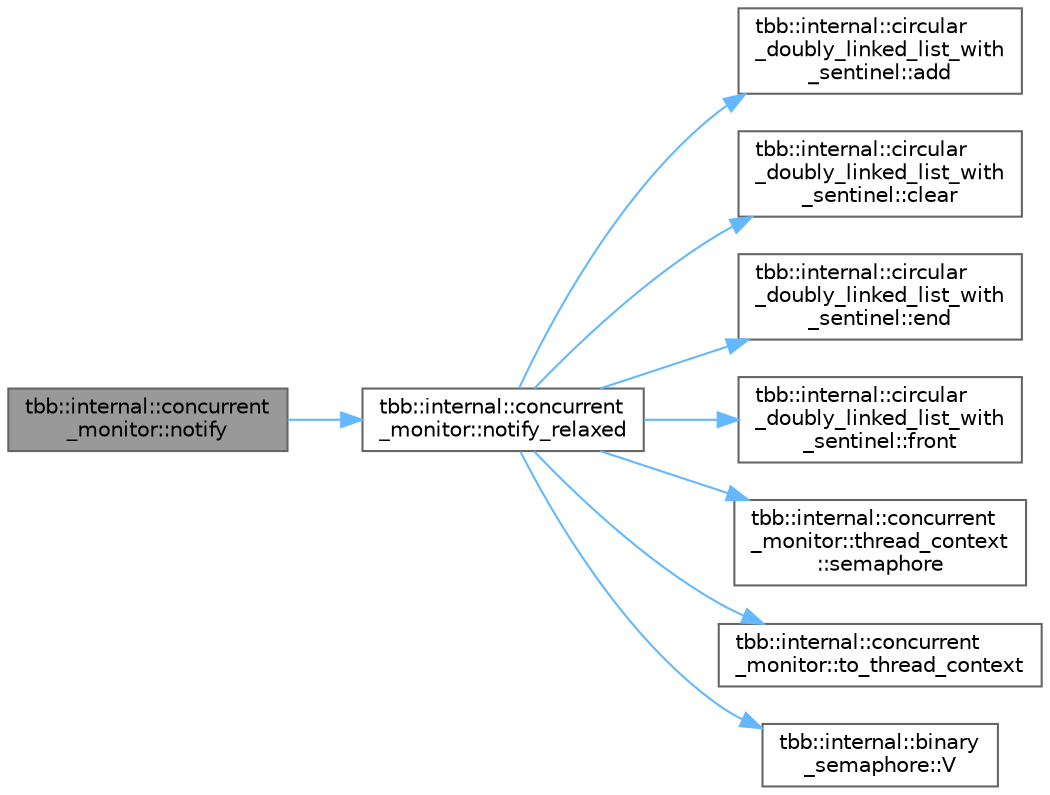 digraph "tbb::internal::concurrent_monitor::notify"
{
 // LATEX_PDF_SIZE
  bgcolor="transparent";
  edge [fontname=Helvetica,fontsize=10,labelfontname=Helvetica,labelfontsize=10];
  node [fontname=Helvetica,fontsize=10,shape=box,height=0.2,width=0.4];
  rankdir="LR";
  Node1 [id="Node000001",label="tbb::internal::concurrent\l_monitor::notify",height=0.2,width=0.4,color="gray40", fillcolor="grey60", style="filled", fontcolor="black",tooltip="Notify waiting threads of the event that satisfies the given predicate"];
  Node1 -> Node2 [id="edge1_Node000001_Node000002",color="steelblue1",style="solid",tooltip=" "];
  Node2 [id="Node000002",label="tbb::internal::concurrent\l_monitor::notify_relaxed",height=0.2,width=0.4,color="grey40", fillcolor="white", style="filled",URL="$classtbb_1_1internal_1_1concurrent__monitor.html#af7a3900f62bc4e261f11688b7c57349e",tooltip="Notify waiting threads of the event that satisfies the given predicate; Relaxed version"];
  Node2 -> Node3 [id="edge2_Node000002_Node000003",color="steelblue1",style="solid",tooltip=" "];
  Node3 [id="Node000003",label="tbb::internal::circular\l_doubly_linked_list_with\l_sentinel::add",height=0.2,width=0.4,color="grey40", fillcolor="white", style="filled",URL="$classtbb_1_1internal_1_1circular__doubly__linked__list__with__sentinel.html#a52654111c3f200042d6e35444d54fef5",tooltip="add to the back of the list"];
  Node2 -> Node4 [id="edge3_Node000002_Node000004",color="steelblue1",style="solid",tooltip=" "];
  Node4 [id="Node000004",label="tbb::internal::circular\l_doubly_linked_list_with\l_sentinel::clear",height=0.2,width=0.4,color="grey40", fillcolor="white", style="filled",URL="$classtbb_1_1internal_1_1circular__doubly__linked__list__with__sentinel.html#ac5118564083da5ea2976fe6f1c2933be",tooltip=" "];
  Node2 -> Node5 [id="edge4_Node000002_Node000005",color="steelblue1",style="solid",tooltip=" "];
  Node5 [id="Node000005",label="tbb::internal::circular\l_doubly_linked_list_with\l_sentinel::end",height=0.2,width=0.4,color="grey40", fillcolor="white", style="filled",URL="$classtbb_1_1internal_1_1circular__doubly__linked__list__with__sentinel.html#a5410728cb1aee29486eaef2308e0e20b",tooltip=" "];
  Node2 -> Node6 [id="edge5_Node000002_Node000006",color="steelblue1",style="solid",tooltip=" "];
  Node6 [id="Node000006",label="tbb::internal::circular\l_doubly_linked_list_with\l_sentinel::front",height=0.2,width=0.4,color="grey40", fillcolor="white", style="filled",URL="$classtbb_1_1internal_1_1circular__doubly__linked__list__with__sentinel.html#a5e6e265aefac24cc7a16c8354783f49f",tooltip=" "];
  Node2 -> Node7 [id="edge6_Node000002_Node000007",color="steelblue1",style="solid",tooltip=" "];
  Node7 [id="Node000007",label="tbb::internal::concurrent\l_monitor::thread_context\l::semaphore",height=0.2,width=0.4,color="grey40", fillcolor="white", style="filled",URL="$classtbb_1_1internal_1_1concurrent__monitor_1_1thread__context.html#a5716be4f9dadc8926481697caea67539",tooltip=" "];
  Node2 -> Node8 [id="edge7_Node000002_Node000008",color="steelblue1",style="solid",tooltip=" "];
  Node8 [id="Node000008",label="tbb::internal::concurrent\l_monitor::to_thread_context",height=0.2,width=0.4,color="grey40", fillcolor="white", style="filled",URL="$classtbb_1_1internal_1_1concurrent__monitor.html#a3b1642a3cd3a51c38fab22d4a77726d4",tooltip=" "];
  Node2 -> Node9 [id="edge8_Node000002_Node000009",color="steelblue1",style="solid",tooltip=" "];
  Node9 [id="Node000009",label="tbb::internal::binary\l_semaphore::V",height=0.2,width=0.4,color="grey40", fillcolor="white", style="filled",URL="$classtbb_1_1internal_1_1binary__semaphore.html#a737af267999b3cdf979b1ec26ae71516",tooltip="post/release"];
}

